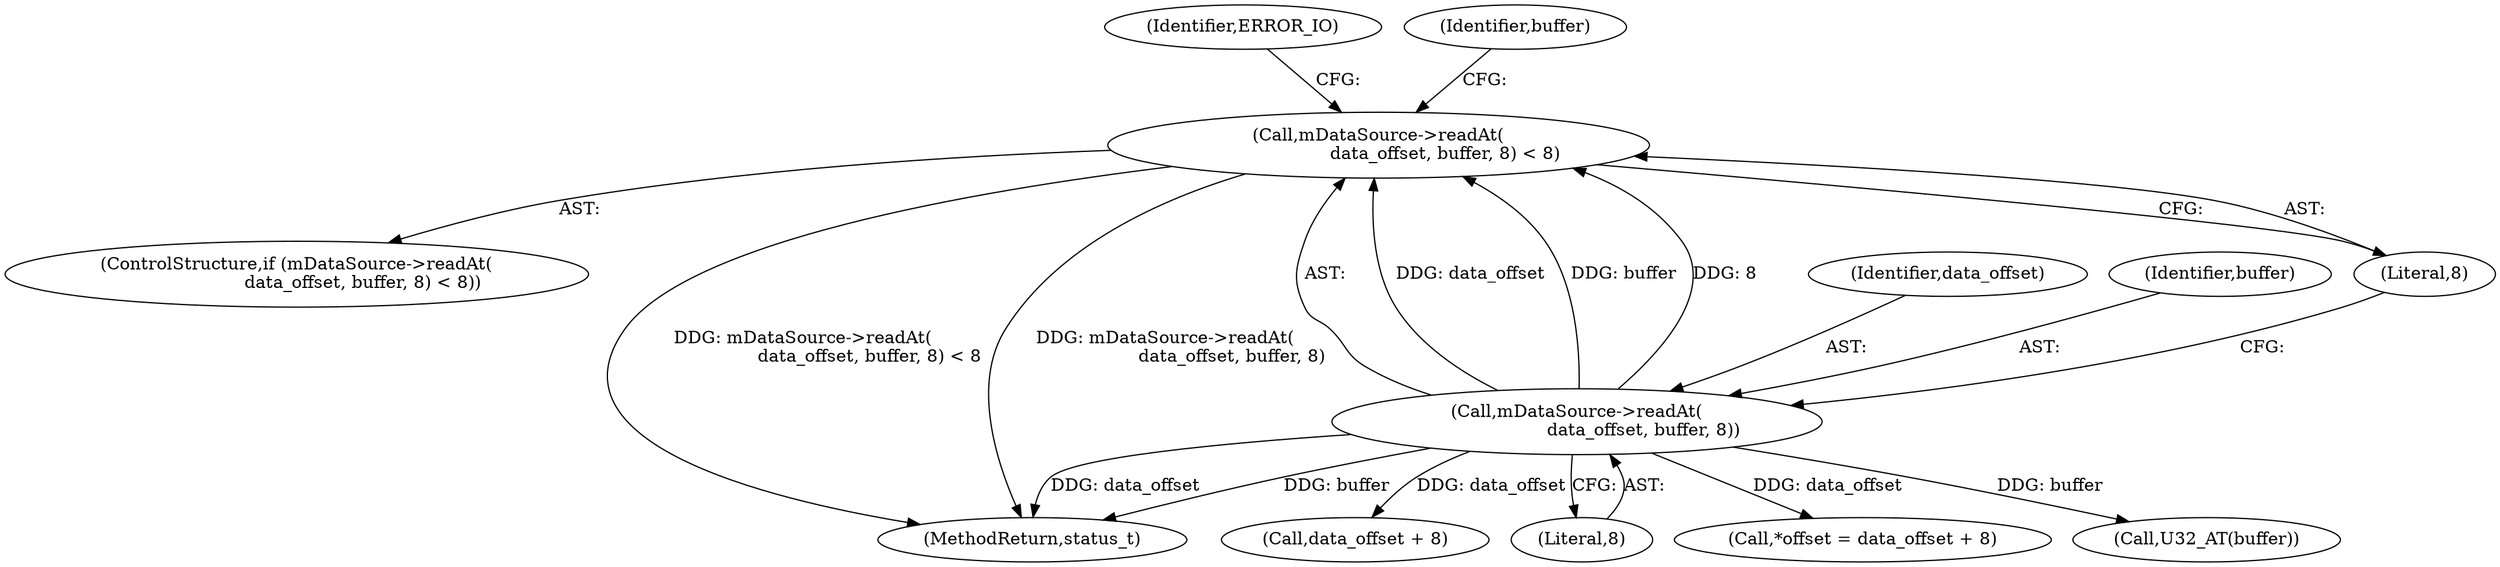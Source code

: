 digraph "0_Android_f4a88c8ed4f8186b3d6e2852993e063fc33ff231@API" {
"1001387" [label="(Call,mDataSource->readAt(\n                        data_offset, buffer, 8) < 8)"];
"1001388" [label="(Call,mDataSource->readAt(\n                        data_offset, buffer, 8))"];
"1001452" [label="(Call,data_offset + 8)"];
"1001386" [label="(ControlStructure,if (mDataSource->readAt(\n                        data_offset, buffer, 8) < 8))"];
"1001391" [label="(Literal,8)"];
"1001387" [label="(Call,mDataSource->readAt(\n                        data_offset, buffer, 8) < 8)"];
"1001449" [label="(Call,*offset = data_offset + 8)"];
"1001389" [label="(Identifier,data_offset)"];
"1001395" [label="(Identifier,ERROR_IO)"];
"1001398" [label="(Call,U32_AT(buffer))"];
"1001388" [label="(Call,mDataSource->readAt(\n                        data_offset, buffer, 8))"];
"1001399" [label="(Identifier,buffer)"];
"1001390" [label="(Identifier,buffer)"];
"1002911" [label="(MethodReturn,status_t)"];
"1001392" [label="(Literal,8)"];
"1001387" -> "1001386"  [label="AST: "];
"1001387" -> "1001392"  [label="CFG: "];
"1001388" -> "1001387"  [label="AST: "];
"1001392" -> "1001387"  [label="AST: "];
"1001395" -> "1001387"  [label="CFG: "];
"1001399" -> "1001387"  [label="CFG: "];
"1001387" -> "1002911"  [label="DDG: mDataSource->readAt(\n                        data_offset, buffer, 8) < 8"];
"1001387" -> "1002911"  [label="DDG: mDataSource->readAt(\n                        data_offset, buffer, 8)"];
"1001388" -> "1001387"  [label="DDG: data_offset"];
"1001388" -> "1001387"  [label="DDG: buffer"];
"1001388" -> "1001387"  [label="DDG: 8"];
"1001388" -> "1001391"  [label="CFG: "];
"1001389" -> "1001388"  [label="AST: "];
"1001390" -> "1001388"  [label="AST: "];
"1001391" -> "1001388"  [label="AST: "];
"1001392" -> "1001388"  [label="CFG: "];
"1001388" -> "1002911"  [label="DDG: data_offset"];
"1001388" -> "1002911"  [label="DDG: buffer"];
"1001388" -> "1001398"  [label="DDG: buffer"];
"1001388" -> "1001449"  [label="DDG: data_offset"];
"1001388" -> "1001452"  [label="DDG: data_offset"];
}
